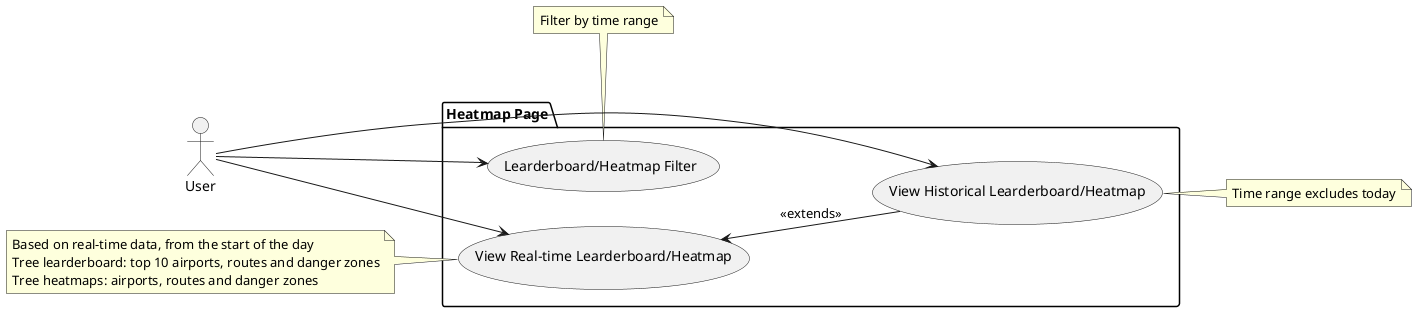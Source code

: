 @startuml heatmap

left to right direction

actor User as user

package "Heatmap Page" {
  usecase "View Real-time Learderboard/Heatmap" as view_real_time
  usecase "View Historical Learderboard/Heatmap" as view_historical
  usecase "Learderboard/Heatmap Filter" as filter

  user --> view_real_time
  user --> view_historical
  user --> filter

  view_real_time <-- view_historical : <<extends>>
}
note bottom of filter: Filter by time range

note left of view_real_time
Based on real-time data, from the start of the day
Tree learderboard: top 10 airports, routes and danger zones
Tree heatmaps: airports, routes and danger zones
end note

note right of view_historical: Time range excludes today


@enduml
